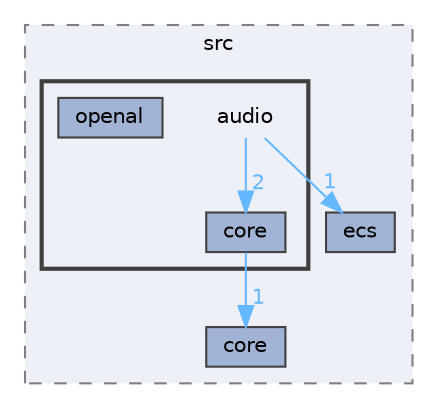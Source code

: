 digraph "engine/src/audio"
{
 // LATEX_PDF_SIZE
  bgcolor="transparent";
  edge [fontname=Helvetica,fontsize=10,labelfontname=Helvetica,labelfontsize=10];
  node [fontname=Helvetica,fontsize=10,shape=box,height=0.2,width=0.4];
  compound=true
  subgraph clusterdir_3d9126aa00c041bc0b8f859d1965a0f4 {
    graph [ bgcolor="#edf0f7", pencolor="grey50", label="src", fontname=Helvetica,fontsize=10 style="filled,dashed", URL="dir_3d9126aa00c041bc0b8f859d1965a0f4.html",tooltip=""]
  dir_73cab53f03832bd35660497d6d17d469 [label="ecs", fillcolor="#a2b4d6", color="grey25", style="filled", URL="dir_73cab53f03832bd35660497d6d17d469.html",tooltip=""];
  dir_5e835386694ce392648cfcf102577fe3 [label="core", fillcolor="#a2b4d6", color="grey25", style="filled", URL="dir_5e835386694ce392648cfcf102577fe3.html",tooltip=""];
  subgraph clusterdir_631c8843ac195263795098473f2aa130 {
    graph [ bgcolor="#edf0f7", pencolor="grey25", label="", fontname=Helvetica,fontsize=10 style="filled,bold", URL="dir_631c8843ac195263795098473f2aa130.html",tooltip=""]
    dir_631c8843ac195263795098473f2aa130 [shape=plaintext, label="audio"];
  dir_a63ba103f6408dc56818e2bc428efcd4 [label="core", fillcolor="#a2b4d6", color="grey25", style="filled", URL="dir_a63ba103f6408dc56818e2bc428efcd4.html",tooltip=""];
  dir_e32876124f4a38db207a8c984f8e505c [label="openal", fillcolor="#a2b4d6", color="grey25", style="filled", URL="dir_e32876124f4a38db207a8c984f8e505c.html",tooltip=""];
  }
  }
  dir_631c8843ac195263795098473f2aa130->dir_73cab53f03832bd35660497d6d17d469 [headlabel="1", labeldistance=1.5 headhref="dir_000001_000006.html" href="dir_000001_000006.html" color="steelblue1" fontcolor="steelblue1"];
  dir_631c8843ac195263795098473f2aa130->dir_a63ba103f6408dc56818e2bc428efcd4 [headlabel="2", labeldistance=1.5 headhref="dir_000001_000002.html" href="dir_000001_000002.html" color="steelblue1" fontcolor="steelblue1"];
  dir_a63ba103f6408dc56818e2bc428efcd4->dir_5e835386694ce392648cfcf102577fe3 [headlabel="1", labeldistance=1.5 headhref="dir_000002_000003.html" href="dir_000002_000003.html" color="steelblue1" fontcolor="steelblue1"];
}
